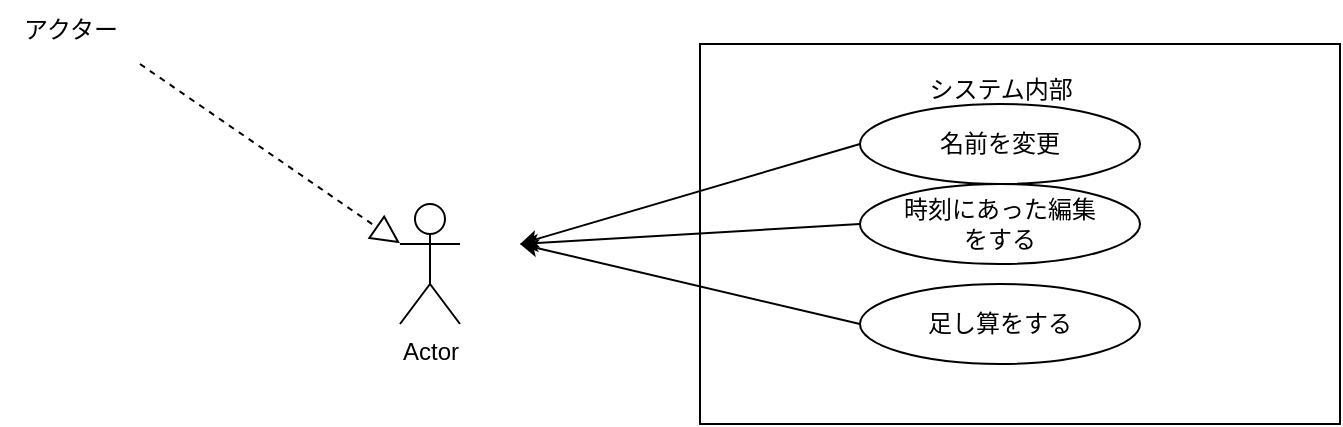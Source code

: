 <mxfile>
    <diagram name="ページ1" id="cyAzPqJOBOT-xxfSPa6N">
        <mxGraphModel dx="243" dy="323" grid="1" gridSize="10" guides="1" tooltips="1" connect="1" arrows="1" fold="1" page="1" pageScale="1" pageWidth="827" pageHeight="1169" math="0" shadow="0">
            <root>
                <mxCell id="0"/>
                <mxCell id="1" parent="0"/>
                <mxCell id="O8KZtIP4DPzkCtwMNkb9-1" value="Actor" style="shape=umlActor;verticalLabelPosition=bottom;verticalAlign=top;html=1;outlineConnect=0;" parent="1" vertex="1">
                    <mxGeometry x="220" y="180" width="30" height="60" as="geometry"/>
                </mxCell>
                <mxCell id="O8KZtIP4DPzkCtwMNkb9-3" value="" style="endArrow=block;dashed=1;endFill=0;endSize=12;html=1;rounded=0;" parent="1" target="O8KZtIP4DPzkCtwMNkb9-1" edge="1">
                    <mxGeometry width="160" relative="1" as="geometry">
                        <mxPoint x="90" y="110" as="sourcePoint"/>
                        <mxPoint x="490" y="240" as="targetPoint"/>
                    </mxGeometry>
                </mxCell>
                <mxCell id="O8KZtIP4DPzkCtwMNkb9-4" value="アクター" style="text;html=1;align=center;verticalAlign=middle;resizable=0;points=[];autosize=1;strokeColor=none;fillColor=none;" parent="1" vertex="1">
                    <mxGeometry x="20" y="78" width="70" height="30" as="geometry"/>
                </mxCell>
                <mxCell id="O8KZtIP4DPzkCtwMNkb9-8" value="" style="rounded=0;whiteSpace=wrap;html=1;" parent="1" vertex="1">
                    <mxGeometry x="370" y="100" width="320" height="190" as="geometry"/>
                </mxCell>
                <mxCell id="O8KZtIP4DPzkCtwMNkb9-16" style="edgeStyle=none;rounded=0;orthogonalLoop=1;jettySize=auto;html=1;exitX=0;exitY=0.5;exitDx=0;exitDy=0;" parent="1" source="O8KZtIP4DPzkCtwMNkb9-11" edge="1">
                    <mxGeometry relative="1" as="geometry">
                        <mxPoint x="280" y="200" as="targetPoint"/>
                    </mxGeometry>
                </mxCell>
                <mxCell id="O8KZtIP4DPzkCtwMNkb9-11" value="名前を変更" style="ellipse;whiteSpace=wrap;html=1;" parent="1" vertex="1">
                    <mxGeometry x="450" y="130" width="140" height="40" as="geometry"/>
                </mxCell>
                <mxCell id="O8KZtIP4DPzkCtwMNkb9-17" style="edgeStyle=none;rounded=0;orthogonalLoop=1;jettySize=auto;html=1;exitX=0;exitY=0.5;exitDx=0;exitDy=0;" parent="1" source="O8KZtIP4DPzkCtwMNkb9-12" edge="1">
                    <mxGeometry relative="1" as="geometry">
                        <mxPoint x="280" y="200" as="targetPoint"/>
                    </mxGeometry>
                </mxCell>
                <mxCell id="O8KZtIP4DPzkCtwMNkb9-12" value="時刻にあった編集&lt;div&gt;をする&lt;/div&gt;" style="ellipse;whiteSpace=wrap;html=1;" parent="1" vertex="1">
                    <mxGeometry x="450" y="170" width="140" height="40" as="geometry"/>
                </mxCell>
                <mxCell id="O8KZtIP4DPzkCtwMNkb9-13" value="システム内部" style="text;html=1;align=center;verticalAlign=middle;resizable=0;points=[];autosize=1;strokeColor=none;fillColor=none;" parent="1" vertex="1">
                    <mxGeometry x="470" y="108" width="100" height="30" as="geometry"/>
                </mxCell>
                <mxCell id="2" value="足し算をする" style="ellipse;whiteSpace=wrap;html=1;" vertex="1" parent="1">
                    <mxGeometry x="450" y="220" width="140" height="40" as="geometry"/>
                </mxCell>
                <mxCell id="3" style="edgeStyle=none;rounded=0;orthogonalLoop=1;jettySize=auto;html=1;exitX=0;exitY=0.5;exitDx=0;exitDy=0;" edge="1" parent="1" source="2">
                    <mxGeometry relative="1" as="geometry">
                        <mxPoint x="280" y="200" as="targetPoint"/>
                        <mxPoint x="460" y="200" as="sourcePoint"/>
                    </mxGeometry>
                </mxCell>
            </root>
        </mxGraphModel>
    </diagram>
</mxfile>
